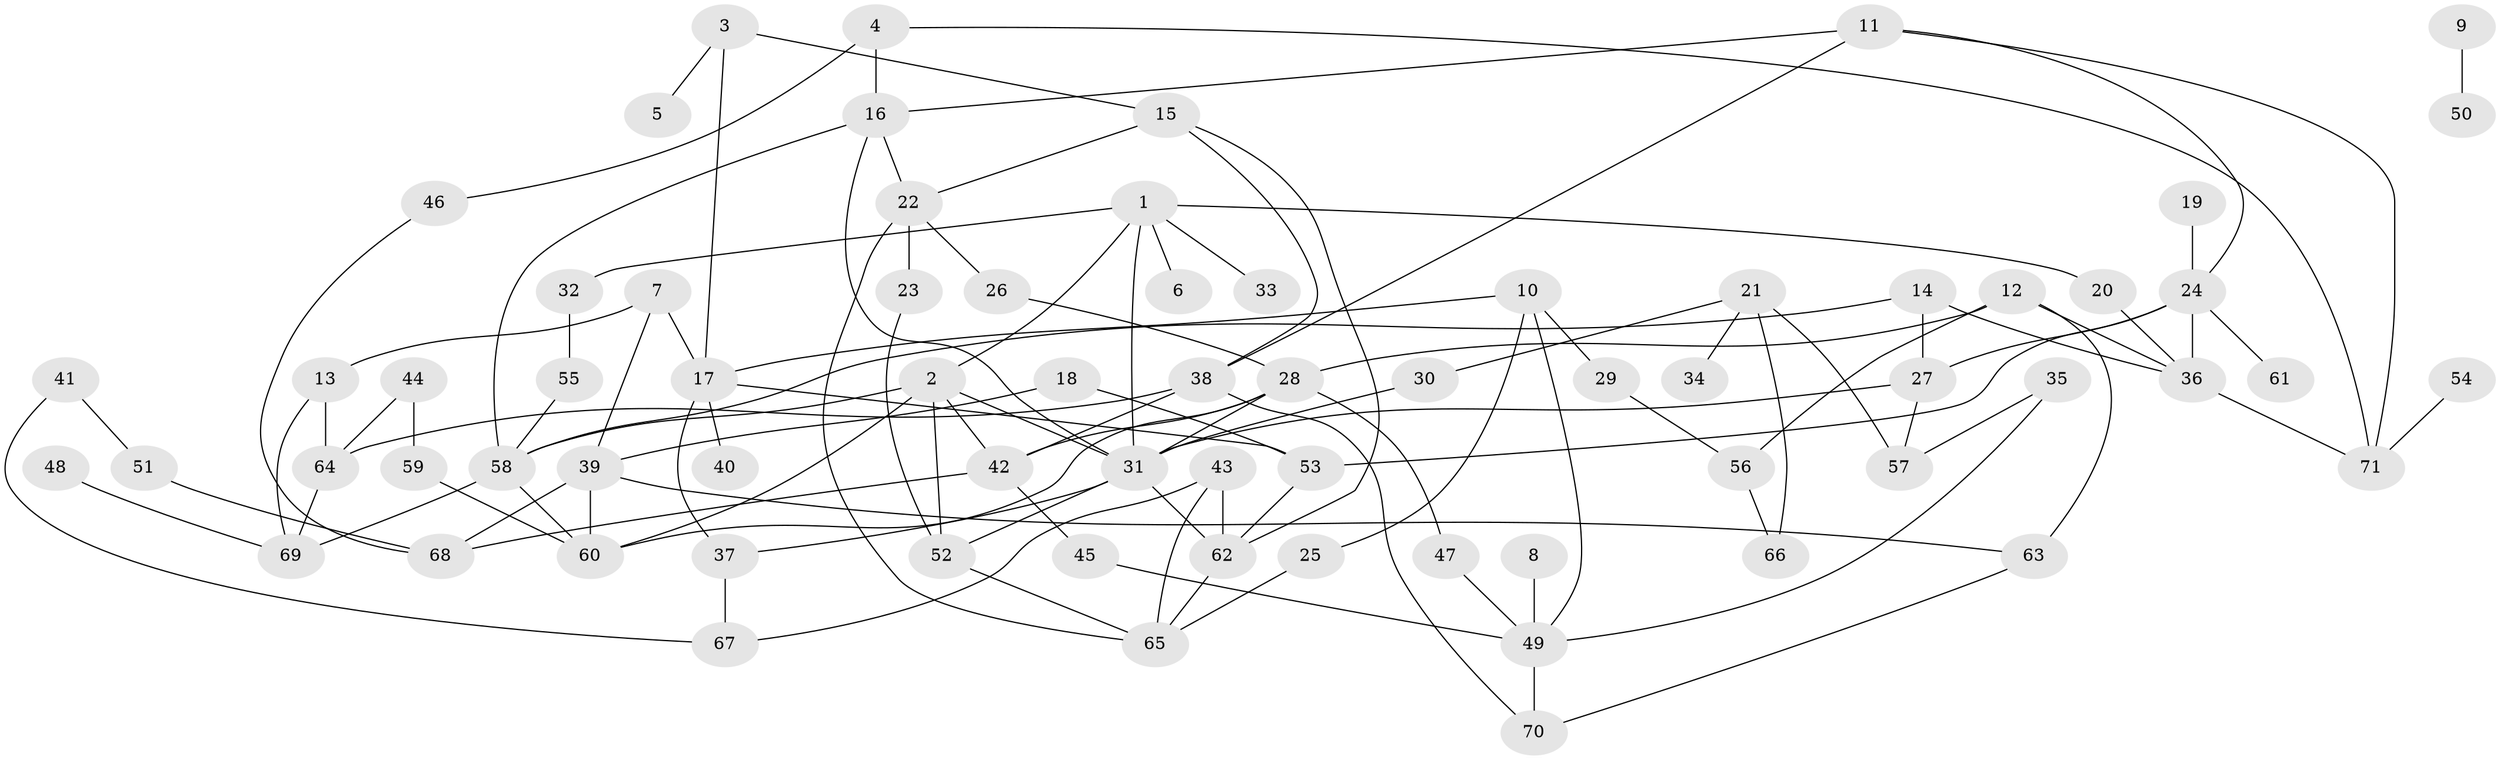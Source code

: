 // coarse degree distribution, {6: 0.08163265306122448, 5: 0.08163265306122448, 3: 0.12244897959183673, 1: 0.1836734693877551, 4: 0.14285714285714285, 2: 0.2653061224489796, 8: 0.04081632653061224, 12: 0.02040816326530612, 9: 0.02040816326530612, 11: 0.02040816326530612, 7: 0.02040816326530612}
// Generated by graph-tools (version 1.1) at 2025/16/03/04/25 18:16:46]
// undirected, 71 vertices, 114 edges
graph export_dot {
graph [start="1"]
  node [color=gray90,style=filled];
  1;
  2;
  3;
  4;
  5;
  6;
  7;
  8;
  9;
  10;
  11;
  12;
  13;
  14;
  15;
  16;
  17;
  18;
  19;
  20;
  21;
  22;
  23;
  24;
  25;
  26;
  27;
  28;
  29;
  30;
  31;
  32;
  33;
  34;
  35;
  36;
  37;
  38;
  39;
  40;
  41;
  42;
  43;
  44;
  45;
  46;
  47;
  48;
  49;
  50;
  51;
  52;
  53;
  54;
  55;
  56;
  57;
  58;
  59;
  60;
  61;
  62;
  63;
  64;
  65;
  66;
  67;
  68;
  69;
  70;
  71;
  1 -- 2;
  1 -- 6;
  1 -- 20;
  1 -- 31;
  1 -- 32;
  1 -- 33;
  2 -- 31;
  2 -- 42;
  2 -- 52;
  2 -- 58;
  2 -- 60;
  3 -- 5;
  3 -- 15;
  3 -- 17;
  4 -- 16;
  4 -- 46;
  4 -- 71;
  7 -- 13;
  7 -- 17;
  7 -- 39;
  8 -- 49;
  9 -- 50;
  10 -- 17;
  10 -- 25;
  10 -- 29;
  10 -- 49;
  11 -- 16;
  11 -- 24;
  11 -- 38;
  11 -- 71;
  12 -- 28;
  12 -- 36;
  12 -- 56;
  12 -- 63;
  13 -- 64;
  13 -- 69;
  14 -- 27;
  14 -- 36;
  14 -- 58;
  15 -- 22;
  15 -- 38;
  15 -- 62;
  16 -- 22;
  16 -- 31;
  16 -- 58;
  17 -- 37;
  17 -- 40;
  17 -- 53;
  18 -- 39;
  18 -- 53;
  19 -- 24;
  20 -- 36;
  21 -- 30;
  21 -- 34;
  21 -- 57;
  21 -- 66;
  22 -- 23;
  22 -- 26;
  22 -- 65;
  23 -- 52;
  24 -- 27;
  24 -- 36;
  24 -- 53;
  24 -- 61;
  25 -- 65;
  26 -- 28;
  27 -- 31;
  27 -- 57;
  28 -- 31;
  28 -- 42;
  28 -- 47;
  28 -- 60;
  29 -- 56;
  30 -- 31;
  31 -- 37;
  31 -- 52;
  31 -- 62;
  32 -- 55;
  35 -- 49;
  35 -- 57;
  36 -- 71;
  37 -- 67;
  38 -- 42;
  38 -- 64;
  38 -- 70;
  39 -- 60;
  39 -- 63;
  39 -- 68;
  41 -- 51;
  41 -- 67;
  42 -- 45;
  42 -- 68;
  43 -- 62;
  43 -- 65;
  43 -- 67;
  44 -- 59;
  44 -- 64;
  45 -- 49;
  46 -- 68;
  47 -- 49;
  48 -- 69;
  49 -- 70;
  51 -- 68;
  52 -- 65;
  53 -- 62;
  54 -- 71;
  55 -- 58;
  56 -- 66;
  58 -- 60;
  58 -- 69;
  59 -- 60;
  62 -- 65;
  63 -- 70;
  64 -- 69;
}
